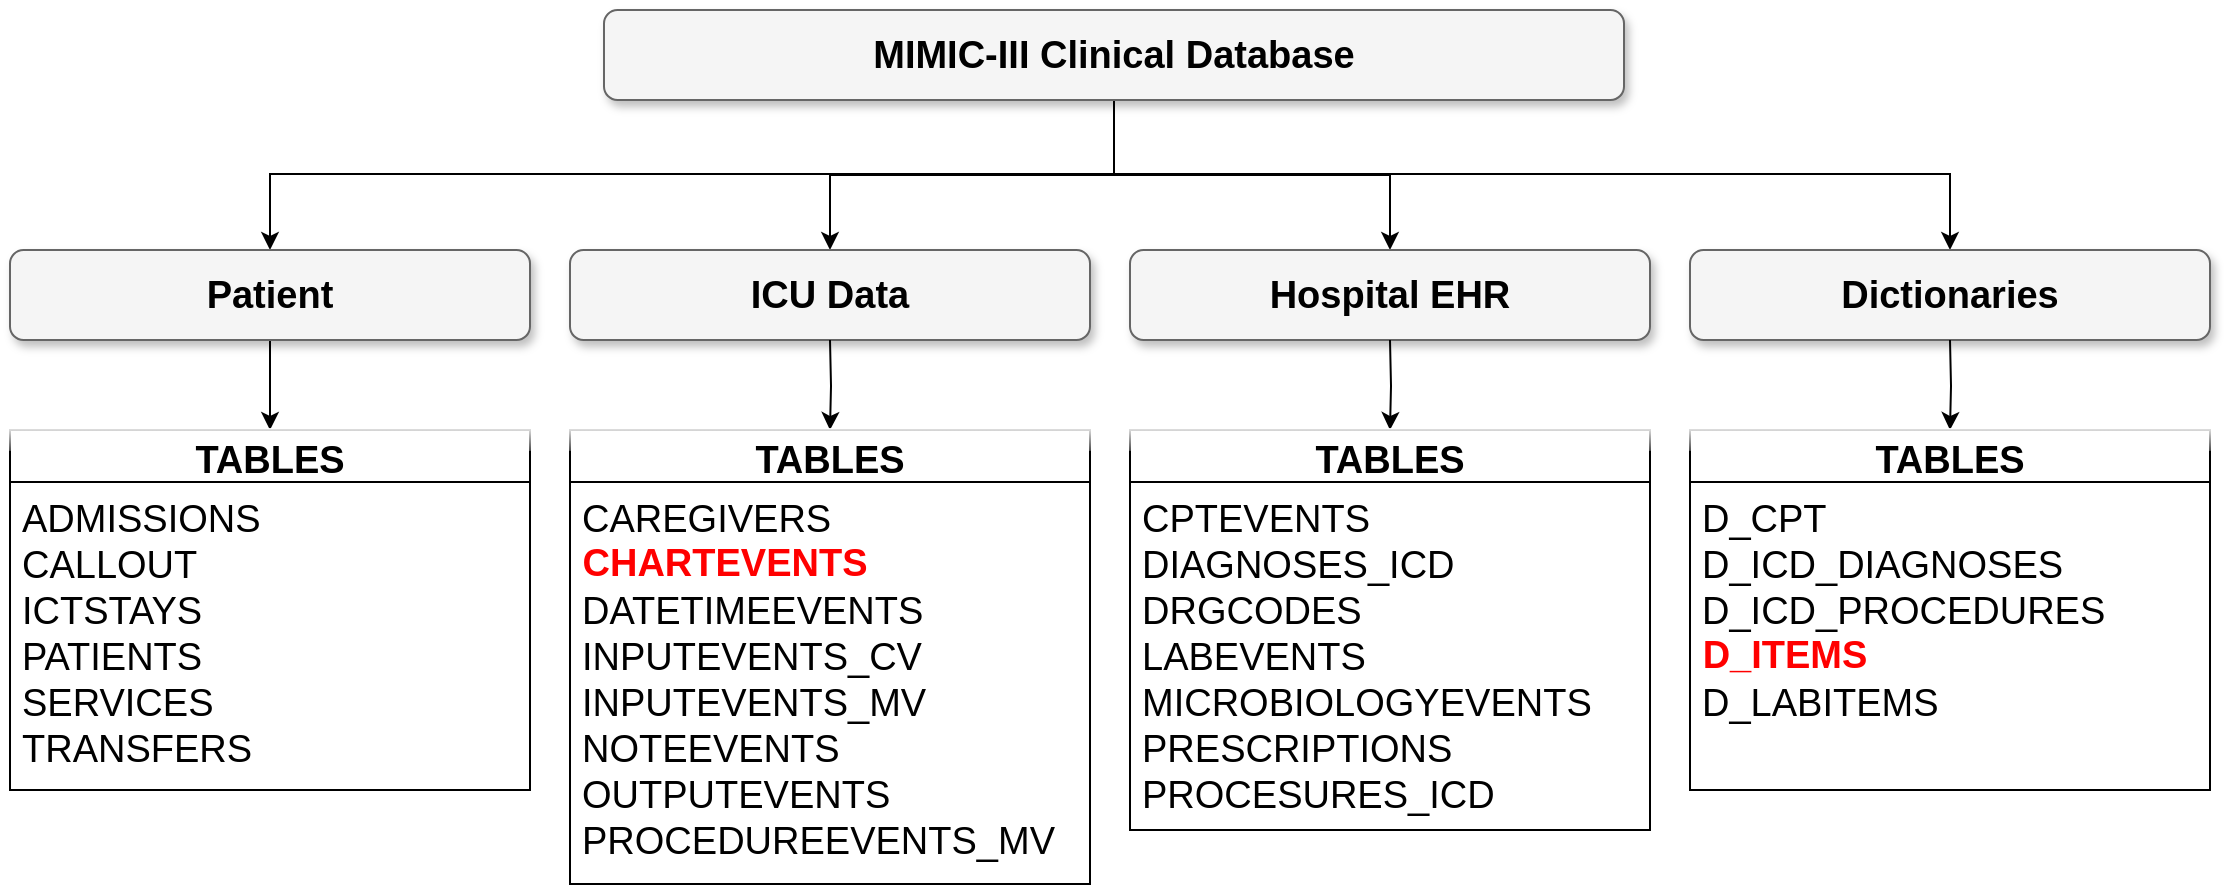 <mxfile version="18.0.2" type="github">
  <diagram name="Page-1" id="b98fa263-6416-c6ec-5b7d-78bf54ef71d0">
    <mxGraphModel dx="1896" dy="1059" grid="1" gridSize="10" guides="1" tooltips="1" connect="1" arrows="1" fold="1" page="1" pageScale="1.5" pageWidth="1169" pageHeight="826" background="none" math="0" shadow="0">
      <root>
        <mxCell id="0" style=";html=1;" />
        <mxCell id="1" style=";html=1;" parent="0" />
        <mxCell id="YeRdr_v14mPwPo_mnSce-10" style="edgeStyle=orthogonalEdgeStyle;rounded=0;orthogonalLoop=1;jettySize=auto;html=1;" edge="1" parent="1" source="303ed1de8c2c98b4-4" target="YeRdr_v14mPwPo_mnSce-9">
          <mxGeometry relative="1" as="geometry" />
        </mxCell>
        <mxCell id="YeRdr_v14mPwPo_mnSce-11" style="edgeStyle=orthogonalEdgeStyle;rounded=0;orthogonalLoop=1;jettySize=auto;html=1;" edge="1" parent="1" source="303ed1de8c2c98b4-4" target="YeRdr_v14mPwPo_mnSce-3">
          <mxGeometry relative="1" as="geometry">
            <Array as="points">
              <mxPoint x="879" y="332" />
              <mxPoint x="457" y="332" />
            </Array>
          </mxGeometry>
        </mxCell>
        <mxCell id="YeRdr_v14mPwPo_mnSce-14" style="edgeStyle=orthogonalEdgeStyle;rounded=0;orthogonalLoop=1;jettySize=auto;html=1;entryX=0.5;entryY=0;entryDx=0;entryDy=0;" edge="1" parent="1" source="303ed1de8c2c98b4-4" target="YeRdr_v14mPwPo_mnSce-12">
          <mxGeometry relative="1" as="geometry" />
        </mxCell>
        <mxCell id="YeRdr_v14mPwPo_mnSce-17" style="edgeStyle=orthogonalEdgeStyle;rounded=0;orthogonalLoop=1;jettySize=auto;html=1;" edge="1" parent="1" source="303ed1de8c2c98b4-4" target="YeRdr_v14mPwPo_mnSce-15">
          <mxGeometry relative="1" as="geometry">
            <Array as="points">
              <mxPoint x="879" y="332" />
              <mxPoint x="1297" y="332" />
            </Array>
          </mxGeometry>
        </mxCell>
        <mxCell id="303ed1de8c2c98b4-4" value="&lt;b&gt;&lt;font style=&quot;font-size: 19px;&quot;&gt;MIMIC-III Clinical Database&lt;/font&gt;&lt;/b&gt;" style="whiteSpace=wrap;html=1;rounded=1;shadow=1;strokeWidth=1;fontSize=16;align=center;fillColor=#f5f5f5;strokeColor=#666666;" parent="1" vertex="1">
          <mxGeometry x="624" y="250" width="510" height="45" as="geometry" />
        </mxCell>
        <mxCell id="YeRdr_v14mPwPo_mnSce-40" style="edgeStyle=orthogonalEdgeStyle;rounded=0;orthogonalLoop=1;jettySize=auto;html=1;fontSize=19;" edge="1" parent="1" source="YeRdr_v14mPwPo_mnSce-3" target="YeRdr_v14mPwPo_mnSce-36">
          <mxGeometry relative="1" as="geometry" />
        </mxCell>
        <mxCell id="YeRdr_v14mPwPo_mnSce-3" value="&lt;b&gt;&lt;font style=&quot;font-size: 19px;&quot;&gt;Patient&lt;/font&gt;&lt;/b&gt;" style="whiteSpace=wrap;html=1;rounded=1;shadow=1;strokeWidth=1;fontSize=16;align=center;fillColor=#f5f5f5;strokeColor=#666666;" vertex="1" parent="1">
          <mxGeometry x="327" y="370" width="260" height="45" as="geometry" />
        </mxCell>
        <mxCell id="YeRdr_v14mPwPo_mnSce-9" value="&lt;b&gt;&lt;font style=&quot;font-size: 19px;&quot;&gt;ICU Data&lt;/font&gt;&lt;/b&gt;" style="whiteSpace=wrap;html=1;rounded=1;shadow=1;strokeWidth=1;fontSize=16;align=center;fillColor=#f5f5f5;strokeColor=#666666;" vertex="1" parent="1">
          <mxGeometry x="607" y="370" width="260" height="45" as="geometry" />
        </mxCell>
        <mxCell id="YeRdr_v14mPwPo_mnSce-12" value="&lt;b&gt;&lt;font style=&quot;font-size: 19px;&quot;&gt;Hospital EHR&lt;/font&gt;&lt;/b&gt;" style="whiteSpace=wrap;html=1;rounded=1;shadow=1;strokeWidth=1;fontSize=16;align=center;fillColor=#f5f5f5;strokeColor=#666666;" vertex="1" parent="1">
          <mxGeometry x="887" y="370" width="260" height="45" as="geometry" />
        </mxCell>
        <mxCell id="YeRdr_v14mPwPo_mnSce-15" value="&lt;b&gt;&lt;font style=&quot;font-size: 19px;&quot;&gt;Dictionaries&lt;/font&gt;&lt;/b&gt;" style="whiteSpace=wrap;html=1;rounded=1;shadow=1;strokeWidth=1;fontSize=16;align=center;fillColor=#f5f5f5;strokeColor=#666666;" vertex="1" parent="1">
          <mxGeometry x="1167" y="370" width="260" height="45" as="geometry" />
        </mxCell>
        <mxCell id="YeRdr_v14mPwPo_mnSce-36" value="TABLES" style="swimlane;fontStyle=1;childLayout=stackLayout;horizontal=1;startSize=26;horizontalStack=0;resizeParent=1;resizeParentMax=0;resizeLast=0;collapsible=1;marginBottom=0;align=center;fontSize=19;glass=1;" vertex="1" parent="1">
          <mxGeometry x="327" y="460" width="260" height="180" as="geometry" />
        </mxCell>
        <mxCell id="YeRdr_v14mPwPo_mnSce-37" value="ADMISSIONS&#xa;CALLOUT&#xa;ICTSTAYS&#xa;PATIENTS&#xa;SERVICES&#xa;TRANSFERS&#xa;" style="text;strokeColor=none;fillColor=none;spacingLeft=4;spacingRight=4;overflow=hidden;rotatable=0;points=[[0,0.5],[1,0.5]];portConstraint=eastwest;fontSize=19;glass=1;" vertex="1" parent="YeRdr_v14mPwPo_mnSce-36">
          <mxGeometry y="26" width="260" height="154" as="geometry" />
        </mxCell>
        <mxCell id="YeRdr_v14mPwPo_mnSce-41" style="edgeStyle=orthogonalEdgeStyle;rounded=0;orthogonalLoop=1;jettySize=auto;html=1;fontSize=19;" edge="1" parent="1" target="YeRdr_v14mPwPo_mnSce-42">
          <mxGeometry relative="1" as="geometry">
            <mxPoint x="737" y="415" as="sourcePoint" />
          </mxGeometry>
        </mxCell>
        <mxCell id="YeRdr_v14mPwPo_mnSce-42" value="TABLES" style="swimlane;fontStyle=1;childLayout=stackLayout;horizontal=1;startSize=26;horizontalStack=0;resizeParent=1;resizeParentMax=0;resizeLast=0;collapsible=1;marginBottom=0;align=center;fontSize=19;glass=1;" vertex="1" parent="1">
          <mxGeometry x="607" y="460" width="260" height="227" as="geometry" />
        </mxCell>
        <mxCell id="YeRdr_v14mPwPo_mnSce-43" value="CAREGIVERS&#xa;&#xa;DATETIMEEVENTS&#xa;INPUTEVENTS_CV&#xa;INPUTEVENTS_MV&#xa;NOTEEVENTS&#xa;OUTPUTEVENTS&#xa;PROCEDUREEVENTS_MV" style="text;strokeColor=none;fillColor=none;spacingLeft=4;spacingRight=4;overflow=hidden;rotatable=0;points=[[0,0.5],[1,0.5]];portConstraint=eastwest;fontSize=19;glass=1;" vertex="1" parent="YeRdr_v14mPwPo_mnSce-42">
          <mxGeometry y="26" width="260" height="201" as="geometry" />
        </mxCell>
        <mxCell id="YeRdr_v14mPwPo_mnSce-44" style="edgeStyle=orthogonalEdgeStyle;rounded=0;orthogonalLoop=1;jettySize=auto;html=1;fontSize=19;" edge="1" parent="1" target="YeRdr_v14mPwPo_mnSce-45">
          <mxGeometry relative="1" as="geometry">
            <mxPoint x="1017" y="415" as="sourcePoint" />
          </mxGeometry>
        </mxCell>
        <mxCell id="YeRdr_v14mPwPo_mnSce-45" value="TABLES" style="swimlane;fontStyle=1;childLayout=stackLayout;horizontal=1;startSize=26;horizontalStack=0;resizeParent=1;resizeParentMax=0;resizeLast=0;collapsible=1;marginBottom=0;align=center;fontSize=19;glass=1;" vertex="1" parent="1">
          <mxGeometry x="887" y="460" width="260" height="200" as="geometry" />
        </mxCell>
        <mxCell id="YeRdr_v14mPwPo_mnSce-46" value="CPTEVENTS&#xa;DIAGNOSES_ICD&#xa;DRGCODES&#xa;LABEVENTS&#xa;MICROBIOLOGYEVENTS&#xa;PRESCRIPTIONS&#xa;PROCESURES_ICD" style="text;strokeColor=none;fillColor=none;spacingLeft=4;spacingRight=4;overflow=hidden;rotatable=0;points=[[0,0.5],[1,0.5]];portConstraint=eastwest;fontSize=19;glass=1;" vertex="1" parent="YeRdr_v14mPwPo_mnSce-45">
          <mxGeometry y="26" width="260" height="174" as="geometry" />
        </mxCell>
        <mxCell id="YeRdr_v14mPwPo_mnSce-47" style="edgeStyle=orthogonalEdgeStyle;rounded=0;orthogonalLoop=1;jettySize=auto;html=1;fontSize=19;" edge="1" parent="1" target="YeRdr_v14mPwPo_mnSce-48">
          <mxGeometry relative="1" as="geometry">
            <mxPoint x="1297" y="415" as="sourcePoint" />
          </mxGeometry>
        </mxCell>
        <mxCell id="YeRdr_v14mPwPo_mnSce-48" value="TABLES" style="swimlane;fontStyle=1;childLayout=stackLayout;horizontal=1;startSize=26;horizontalStack=0;resizeParent=1;resizeParentMax=0;resizeLast=0;collapsible=1;marginBottom=0;align=center;fontSize=19;glass=1;" vertex="1" parent="1">
          <mxGeometry x="1167" y="460" width="260" height="180" as="geometry" />
        </mxCell>
        <mxCell id="YeRdr_v14mPwPo_mnSce-49" value="D_CPT&#xa;D_ICD_DIAGNOSES&#xa;D_ICD_PROCEDURES&#xa;&#xa;D_LABITEMS" style="text;strokeColor=none;fillColor=none;spacingLeft=4;spacingRight=4;overflow=hidden;rotatable=0;points=[[0,0.5],[1,0.5]];portConstraint=eastwest;fontSize=19;glass=1;fontStyle=0" vertex="1" parent="YeRdr_v14mPwPo_mnSce-48">
          <mxGeometry y="26" width="260" height="154" as="geometry" />
        </mxCell>
        <mxCell id="YeRdr_v14mPwPo_mnSce-50" value="&lt;font color=&quot;#ff0000&quot; style=&quot;font-size: 19px;&quot;&gt;CHARTEVENTS&lt;/font&gt;" style="text;strokeColor=none;fillColor=none;html=1;fontSize=24;fontStyle=1;verticalAlign=middle;align=center;glass=1;" vertex="1" parent="1">
          <mxGeometry x="634" y="505" width="100" height="40" as="geometry" />
        </mxCell>
        <mxCell id="YeRdr_v14mPwPo_mnSce-51" value="&lt;font color=&quot;#ff0000&quot; style=&quot;font-size: 19px;&quot;&gt;D_ITEMS&lt;/font&gt;" style="text;strokeColor=none;fillColor=none;html=1;fontSize=24;fontStyle=1;verticalAlign=middle;align=center;glass=1;" vertex="1" parent="1">
          <mxGeometry x="1164" y="551" width="100" height="40" as="geometry" />
        </mxCell>
      </root>
    </mxGraphModel>
  </diagram>
</mxfile>
